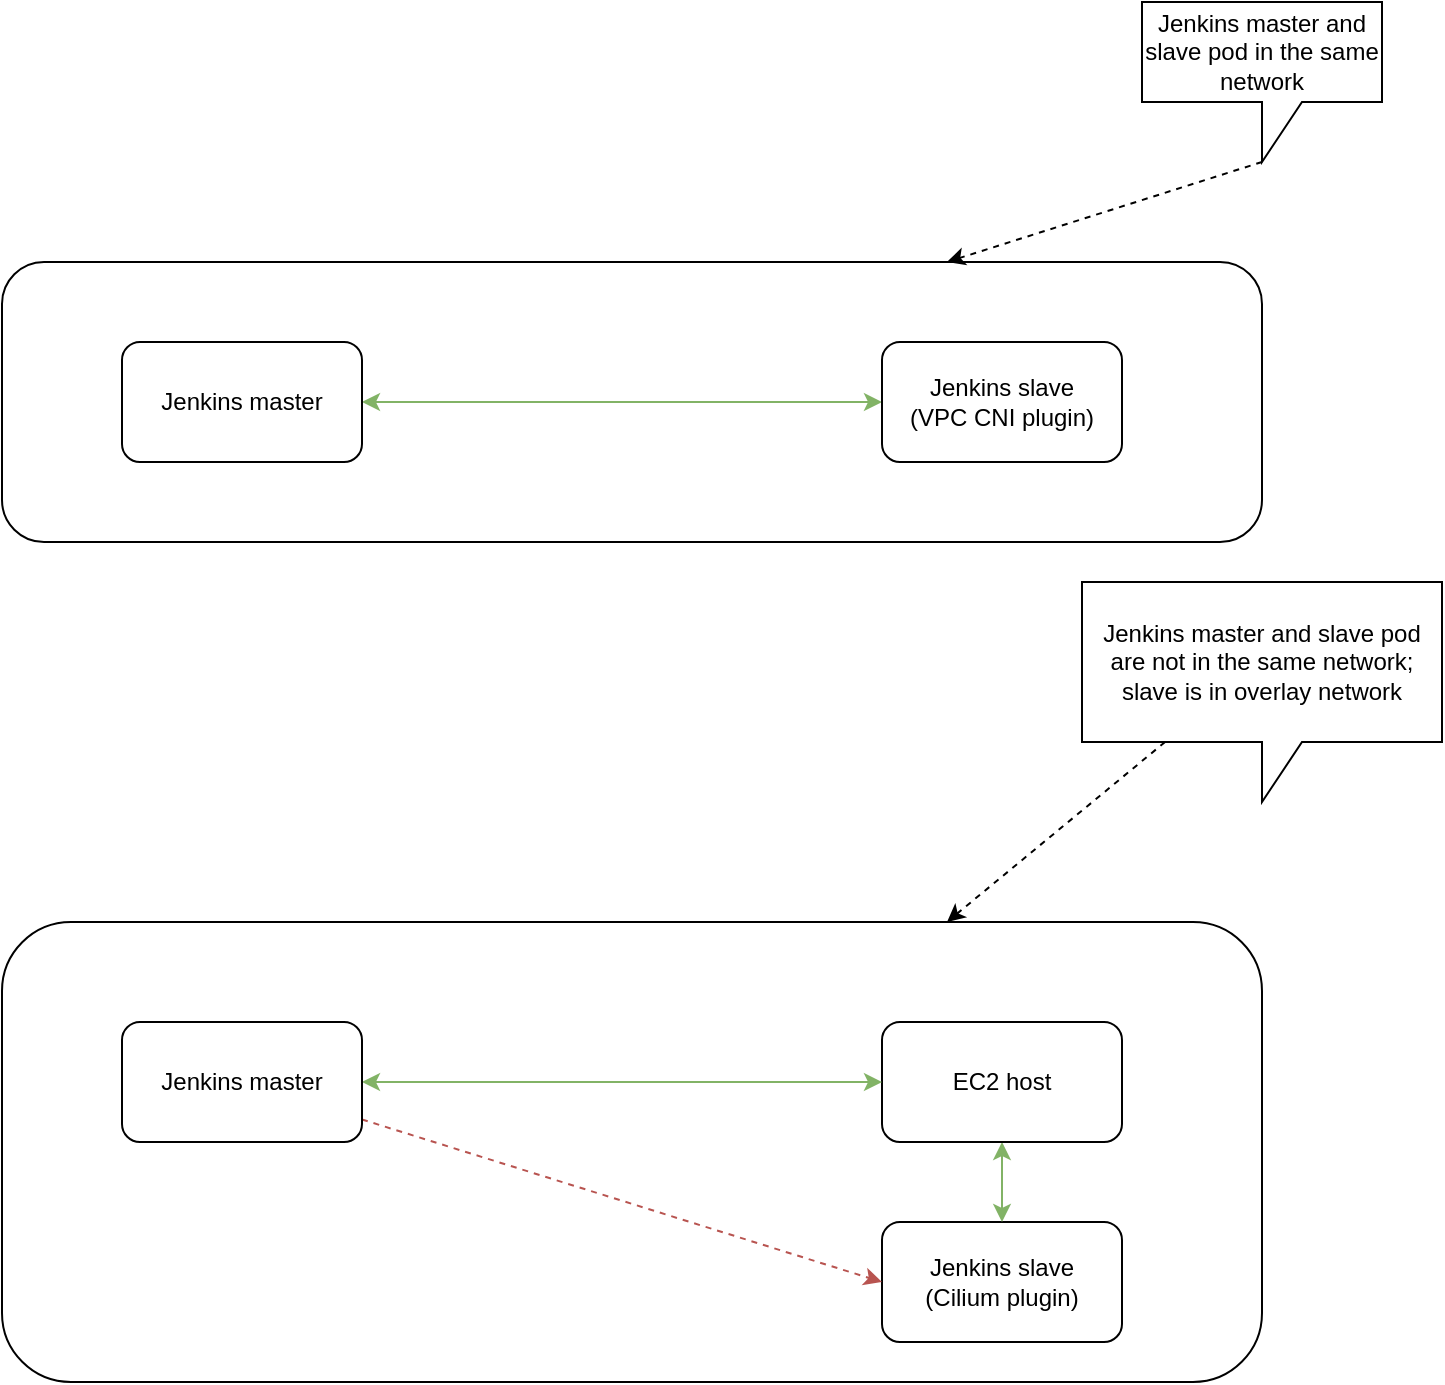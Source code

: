 <mxfile version="21.8.2" type="github">
  <diagram name="Page-1" id="8lwMY1cOFgHJmZkkJoiv">
    <mxGraphModel dx="1983" dy="862" grid="1" gridSize="10" guides="1" tooltips="1" connect="1" arrows="1" fold="1" page="1" pageScale="1" pageWidth="850" pageHeight="1100" math="0" shadow="0">
      <root>
        <mxCell id="0" />
        <mxCell id="1" parent="0" />
        <mxCell id="fSwW73Qlo9bvHGf77OnI-8" value="" style="rounded=1;whiteSpace=wrap;html=1;" vertex="1" parent="1">
          <mxGeometry x="110" y="480" width="630" height="230" as="geometry" />
        </mxCell>
        <mxCell id="fSwW73Qlo9bvHGf77OnI-5" value="" style="rounded=1;whiteSpace=wrap;html=1;" vertex="1" parent="1">
          <mxGeometry x="110" y="150" width="630" height="140" as="geometry" />
        </mxCell>
        <mxCell id="fSwW73Qlo9bvHGf77OnI-4" style="edgeStyle=orthogonalEdgeStyle;rounded=0;orthogonalLoop=1;jettySize=auto;html=1;startArrow=classic;startFill=1;fillColor=#d5e8d4;strokeColor=#82b366;" edge="1" parent="1" source="fSwW73Qlo9bvHGf77OnI-1" target="fSwW73Qlo9bvHGf77OnI-2">
          <mxGeometry relative="1" as="geometry" />
        </mxCell>
        <mxCell id="fSwW73Qlo9bvHGf77OnI-1" value="Jenkins master" style="rounded=1;whiteSpace=wrap;html=1;" vertex="1" parent="1">
          <mxGeometry x="170" y="190" width="120" height="60" as="geometry" />
        </mxCell>
        <mxCell id="fSwW73Qlo9bvHGf77OnI-2" value="Jenkins slave&lt;br&gt;(VPC CNI plugin)" style="rounded=1;whiteSpace=wrap;html=1;" vertex="1" parent="1">
          <mxGeometry x="550" y="190" width="120" height="60" as="geometry" />
        </mxCell>
        <mxCell id="fSwW73Qlo9bvHGf77OnI-3" value="Jenkins slave&lt;br&gt;(Cilium plugin)" style="rounded=1;whiteSpace=wrap;html=1;" vertex="1" parent="1">
          <mxGeometry x="550" y="630" width="120" height="60" as="geometry" />
        </mxCell>
        <mxCell id="fSwW73Qlo9bvHGf77OnI-10" style="edgeStyle=orthogonalEdgeStyle;rounded=0;orthogonalLoop=1;jettySize=auto;html=1;entryX=0.5;entryY=0;entryDx=0;entryDy=0;startArrow=classic;startFill=1;fillColor=#d5e8d4;strokeColor=#82b366;" edge="1" parent="1" source="fSwW73Qlo9bvHGf77OnI-6" target="fSwW73Qlo9bvHGf77OnI-3">
          <mxGeometry relative="1" as="geometry" />
        </mxCell>
        <mxCell id="fSwW73Qlo9bvHGf77OnI-6" value="EC2 host" style="rounded=1;whiteSpace=wrap;html=1;" vertex="1" parent="1">
          <mxGeometry x="550" y="530" width="120" height="60" as="geometry" />
        </mxCell>
        <mxCell id="fSwW73Qlo9bvHGf77OnI-9" style="edgeStyle=orthogonalEdgeStyle;rounded=0;orthogonalLoop=1;jettySize=auto;html=1;startArrow=classic;startFill=1;fillColor=#d5e8d4;strokeColor=#82b366;" edge="1" parent="1" source="fSwW73Qlo9bvHGf77OnI-7" target="fSwW73Qlo9bvHGf77OnI-6">
          <mxGeometry relative="1" as="geometry" />
        </mxCell>
        <mxCell id="fSwW73Qlo9bvHGf77OnI-11" style="edgeStyle=none;rounded=0;orthogonalLoop=1;jettySize=auto;html=1;entryX=0;entryY=0.5;entryDx=0;entryDy=0;dashed=1;fillColor=#f8cecc;strokeColor=#b85450;" edge="1" parent="1" source="fSwW73Qlo9bvHGf77OnI-7" target="fSwW73Qlo9bvHGf77OnI-3">
          <mxGeometry relative="1" as="geometry" />
        </mxCell>
        <mxCell id="fSwW73Qlo9bvHGf77OnI-7" value="Jenkins master" style="rounded=1;whiteSpace=wrap;html=1;" vertex="1" parent="1">
          <mxGeometry x="170" y="530" width="120" height="60" as="geometry" />
        </mxCell>
        <mxCell id="fSwW73Qlo9bvHGf77OnI-13" style="edgeStyle=none;rounded=0;orthogonalLoop=1;jettySize=auto;html=1;exitX=0;exitY=0;exitDx=60;exitDy=80;exitPerimeter=0;entryX=0.75;entryY=0;entryDx=0;entryDy=0;dashed=1;" edge="1" parent="1" source="fSwW73Qlo9bvHGf77OnI-12" target="fSwW73Qlo9bvHGf77OnI-5">
          <mxGeometry relative="1" as="geometry" />
        </mxCell>
        <mxCell id="fSwW73Qlo9bvHGf77OnI-12" value="Jenkins master and slave pod in the same network" style="shape=callout;whiteSpace=wrap;html=1;perimeter=calloutPerimeter;" vertex="1" parent="1">
          <mxGeometry x="680" y="20" width="120" height="80" as="geometry" />
        </mxCell>
        <mxCell id="fSwW73Qlo9bvHGf77OnI-15" style="edgeStyle=none;rounded=0;orthogonalLoop=1;jettySize=auto;html=1;entryX=0.75;entryY=0;entryDx=0;entryDy=0;dashed=1;" edge="1" parent="1" source="fSwW73Qlo9bvHGf77OnI-14" target="fSwW73Qlo9bvHGf77OnI-8">
          <mxGeometry relative="1" as="geometry" />
        </mxCell>
        <mxCell id="fSwW73Qlo9bvHGf77OnI-14" value="Jenkins master and slave pod are not in the same network; slave is in overlay network" style="shape=callout;whiteSpace=wrap;html=1;perimeter=calloutPerimeter;" vertex="1" parent="1">
          <mxGeometry x="650" y="310" width="180" height="110" as="geometry" />
        </mxCell>
      </root>
    </mxGraphModel>
  </diagram>
</mxfile>
